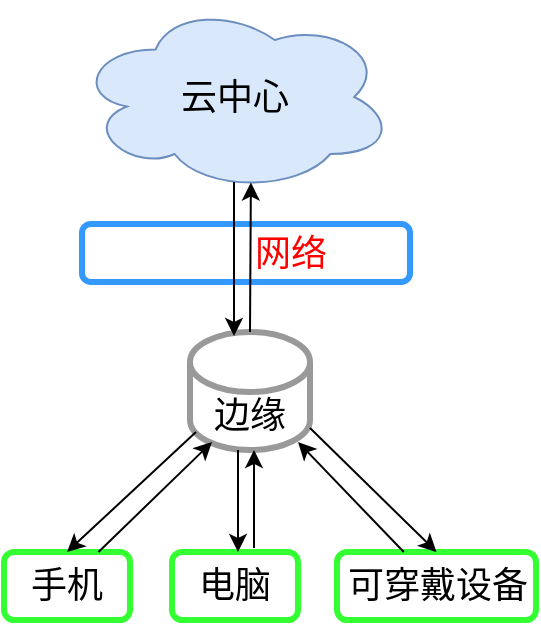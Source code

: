 <mxfile version="15.6.0" type="github">
  <diagram id="SUw7EX-5MOrrx0IUE9-6" name="Page-1">
    <mxGraphModel dx="1038" dy="580" grid="0" gridSize="10" guides="1" tooltips="1" connect="1" arrows="1" fold="1" page="1" pageScale="1" pageWidth="827" pageHeight="1169" math="0" shadow="0">
      <root>
        <mxCell id="0" />
        <mxCell id="1" parent="0" />
        <mxCell id="oqsu6TY9EA5EO-yeZ6hV-1" value="&lt;font style=&quot;font-size: 18px&quot;&gt;云中心&lt;/font&gt;" style="ellipse;shape=cloud;whiteSpace=wrap;html=1;fillColor=#dae8fc;strokeColor=#6c8ebf;" vertex="1" parent="1">
          <mxGeometry x="220" y="135" width="159" height="95" as="geometry" />
        </mxCell>
        <mxCell id="oqsu6TY9EA5EO-yeZ6hV-2" value="&amp;nbsp; &amp;nbsp; &amp;nbsp; &amp;nbsp; &amp;nbsp;&lt;font color=&quot;#ff0000&quot;&gt;网络&lt;/font&gt;" style="rounded=1;whiteSpace=wrap;html=1;fontSize=18;strokeColor=#3399FF;strokeWidth=3;" vertex="1" parent="1">
          <mxGeometry x="223" y="246" width="164" height="29" as="geometry" />
        </mxCell>
        <mxCell id="oqsu6TY9EA5EO-yeZ6hV-3" value="边缘" style="shape=cylinder3;whiteSpace=wrap;html=1;boundedLbl=1;backgroundOutline=1;size=15;fontSize=18;strokeColor=#999999;strokeWidth=3;" vertex="1" parent="1">
          <mxGeometry x="277" y="300" width="60" height="59" as="geometry" />
        </mxCell>
        <mxCell id="oqsu6TY9EA5EO-yeZ6hV-8" value="" style="endArrow=classic;html=1;rounded=0;fontSize=18;exitX=0.5;exitY=0;exitDx=0;exitDy=0;exitPerimeter=0;entryX=0.55;entryY=0.95;entryDx=0;entryDy=0;entryPerimeter=0;" edge="1" parent="1" source="oqsu6TY9EA5EO-yeZ6hV-3" target="oqsu6TY9EA5EO-yeZ6hV-1">
          <mxGeometry width="50" height="50" relative="1" as="geometry">
            <mxPoint x="308" y="290" as="sourcePoint" />
            <mxPoint x="308" y="226" as="targetPoint" />
          </mxGeometry>
        </mxCell>
        <mxCell id="oqsu6TY9EA5EO-yeZ6hV-9" value="" style="endArrow=classic;html=1;rounded=0;fontSize=18;" edge="1" parent="1">
          <mxGeometry width="50" height="50" relative="1" as="geometry">
            <mxPoint x="299" y="225" as="sourcePoint" />
            <mxPoint x="299" y="302" as="targetPoint" />
          </mxGeometry>
        </mxCell>
        <mxCell id="oqsu6TY9EA5EO-yeZ6hV-10" value="手机" style="rounded=1;whiteSpace=wrap;html=1;fontSize=18;strokeColor=#33FF33;strokeWidth=3;" vertex="1" parent="1">
          <mxGeometry x="184" y="410" width="63" height="34" as="geometry" />
        </mxCell>
        <mxCell id="oqsu6TY9EA5EO-yeZ6hV-13" value="电脑" style="rounded=1;whiteSpace=wrap;html=1;fontSize=18;strokeColor=#33FF33;strokeWidth=3;" vertex="1" parent="1">
          <mxGeometry x="268" y="410" width="63" height="34" as="geometry" />
        </mxCell>
        <mxCell id="oqsu6TY9EA5EO-yeZ6hV-14" value="可穿戴设备" style="rounded=1;whiteSpace=wrap;html=1;fontSize=18;strokeColor=#33FF33;strokeWidth=3;" vertex="1" parent="1">
          <mxGeometry x="350.5" y="410" width="99.5" height="34" as="geometry" />
        </mxCell>
        <mxCell id="oqsu6TY9EA5EO-yeZ6hV-17" value="" style="endArrow=classic;html=1;rounded=0;fontSize=18;fontColor=#FF0000;entryX=0.5;entryY=0;entryDx=0;entryDy=0;" edge="1" parent="1" target="oqsu6TY9EA5EO-yeZ6hV-10">
          <mxGeometry width="50" height="50" relative="1" as="geometry">
            <mxPoint x="280" y="350" as="sourcePoint" />
            <mxPoint x="233" y="403" as="targetPoint" />
          </mxGeometry>
        </mxCell>
        <mxCell id="oqsu6TY9EA5EO-yeZ6hV-18" value="" style="endArrow=classic;html=1;rounded=0;fontSize=18;fontColor=#FF0000;exitX=0.75;exitY=0;exitDx=0;exitDy=0;" edge="1" parent="1" source="oqsu6TY9EA5EO-yeZ6hV-10">
          <mxGeometry width="50" height="50" relative="1" as="geometry">
            <mxPoint x="238" y="405" as="sourcePoint" />
            <mxPoint x="288" y="355" as="targetPoint" />
          </mxGeometry>
        </mxCell>
        <mxCell id="oqsu6TY9EA5EO-yeZ6hV-19" value="" style="endArrow=classic;html=1;rounded=0;fontSize=18;fontColor=#FF0000;" edge="1" parent="1">
          <mxGeometry width="50" height="50" relative="1" as="geometry">
            <mxPoint x="301" y="359" as="sourcePoint" />
            <mxPoint x="301" y="410" as="targetPoint" />
          </mxGeometry>
        </mxCell>
        <mxCell id="oqsu6TY9EA5EO-yeZ6hV-20" value="" style="endArrow=classic;html=1;rounded=0;fontSize=18;fontColor=#FF0000;" edge="1" parent="1">
          <mxGeometry width="50" height="50" relative="1" as="geometry">
            <mxPoint x="309" y="408" as="sourcePoint" />
            <mxPoint x="309" y="359" as="targetPoint" />
          </mxGeometry>
        </mxCell>
        <mxCell id="oqsu6TY9EA5EO-yeZ6hV-21" value="" style="endArrow=classic;html=1;rounded=0;fontSize=18;fontColor=#FF0000;" edge="1" parent="1" source="oqsu6TY9EA5EO-yeZ6hV-14">
          <mxGeometry width="50" height="50" relative="1" as="geometry">
            <mxPoint x="373" y="414" as="sourcePoint" />
            <mxPoint x="331" y="355" as="targetPoint" />
          </mxGeometry>
        </mxCell>
        <mxCell id="oqsu6TY9EA5EO-yeZ6hV-22" value="" style="endArrow=classic;html=1;rounded=0;fontSize=18;fontColor=#FF0000;entryX=0.5;entryY=0;entryDx=0;entryDy=0;" edge="1" parent="1" target="oqsu6TY9EA5EO-yeZ6hV-14">
          <mxGeometry width="50" height="50" relative="1" as="geometry">
            <mxPoint x="337" y="348" as="sourcePoint" />
            <mxPoint x="369" y="399" as="targetPoint" />
          </mxGeometry>
        </mxCell>
      </root>
    </mxGraphModel>
  </diagram>
</mxfile>
